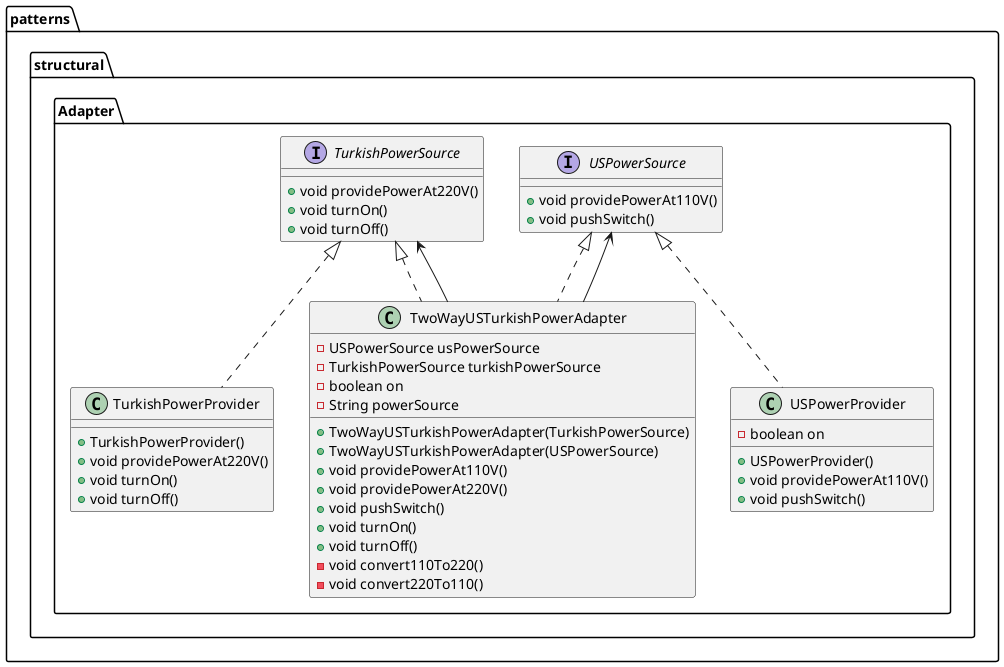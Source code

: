 @startuml
class patterns.structural.Adapter.USPowerProvider {
- boolean on
+ USPowerProvider()
+ void providePowerAt110V()
+ void pushSwitch()
}
class patterns.structural.Adapter.TwoWayUSTurkishPowerAdapter {
- USPowerSource usPowerSource
- TurkishPowerSource turkishPowerSource
- boolean on
- String powerSource
+ TwoWayUSTurkishPowerAdapter(TurkishPowerSource)
+ TwoWayUSTurkishPowerAdapter(USPowerSource)
+ void providePowerAt110V()
+ void providePowerAt220V()
+ void pushSwitch()
+ void turnOn()
+ void turnOff()
- void convert110To220()
- void convert220To110()
}
class patterns.structural.Adapter.TurkishPowerProvider {
+ TurkishPowerProvider()
+ void providePowerAt220V()
+ void turnOn()
+ void turnOff()
}
interface patterns.structural.Adapter.USPowerSource {
+ void providePowerAt110V()
+ void pushSwitch()
}
interface patterns.structural.Adapter.TurkishPowerSource {
+ void providePowerAt220V()
+ void turnOn()
+ void turnOff()
}


patterns.structural.Adapter.USPowerSource <|.. patterns.structural.Adapter.USPowerProvider
patterns.structural.Adapter.TurkishPowerSource <|.. patterns.structural.Adapter.TwoWayUSTurkishPowerAdapter
patterns.structural.Adapter.USPowerSource <|.. patterns.structural.Adapter.TwoWayUSTurkishPowerAdapter
patterns.structural.Adapter.TurkishPowerSource <-- patterns.structural.Adapter.TwoWayUSTurkishPowerAdapter
patterns.structural.Adapter.USPowerSource <-- patterns.structural.Adapter.TwoWayUSTurkishPowerAdapter
patterns.structural.Adapter.TurkishPowerSource <|.. patterns.structural.Adapter.TurkishPowerProvider
@enduml